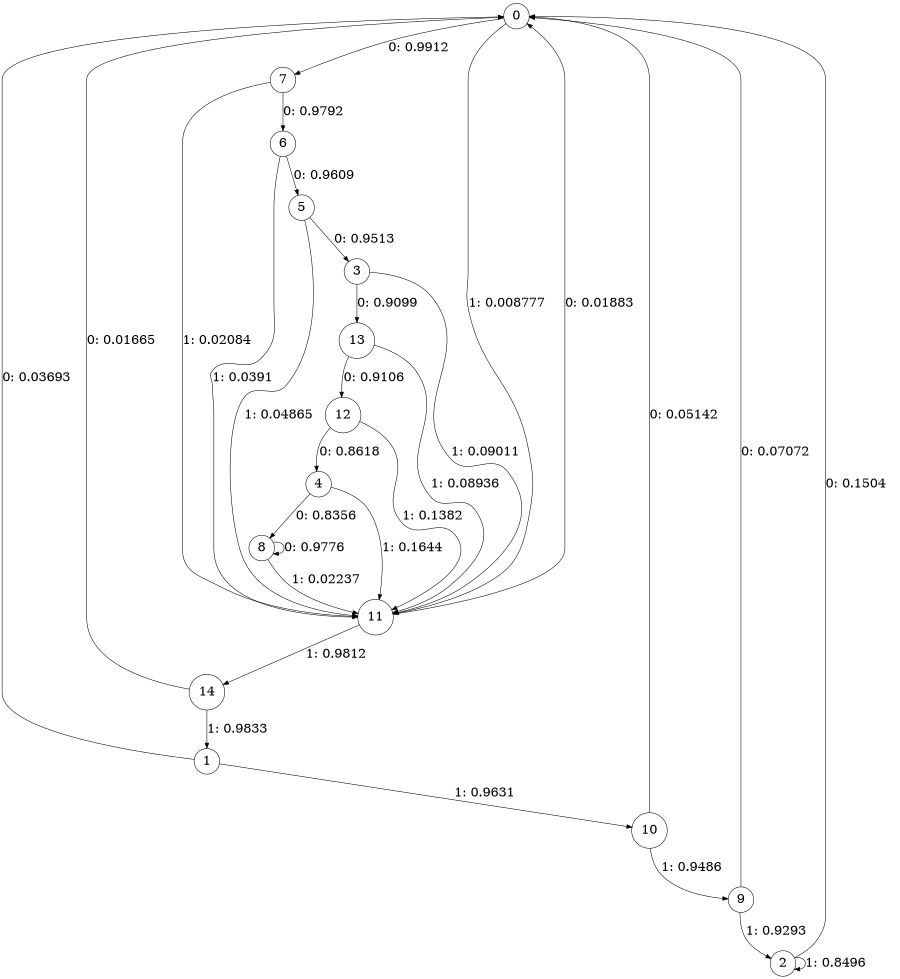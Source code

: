 digraph "ch1_both_grouped_df_L9" {
size = "6,8.5";
ratio = "fill";
node [shape = circle];
node [fontsize = 24];
edge [fontsize = 24];
0 -> 7 [label = "0: 0.9912   "];
0 -> 11 [label = "1: 0.008777  "];
1 -> 0 [label = "0: 0.03693  "];
1 -> 10 [label = "1: 0.9631   "];
2 -> 0 [label = "0: 0.1504   "];
2 -> 2 [label = "1: 0.8496   "];
3 -> 13 [label = "0: 0.9099   "];
3 -> 11 [label = "1: 0.09011  "];
4 -> 8 [label = "0: 0.8356   "];
4 -> 11 [label = "1: 0.1644   "];
5 -> 3 [label = "0: 0.9513   "];
5 -> 11 [label = "1: 0.04865  "];
6 -> 5 [label = "0: 0.9609   "];
6 -> 11 [label = "1: 0.0391   "];
7 -> 6 [label = "0: 0.9792   "];
7 -> 11 [label = "1: 0.02084  "];
8 -> 8 [label = "0: 0.9776   "];
8 -> 11 [label = "1: 0.02237  "];
9 -> 0 [label = "0: 0.07072  "];
9 -> 2 [label = "1: 0.9293   "];
10 -> 0 [label = "0: 0.05142  "];
10 -> 9 [label = "1: 0.9486   "];
11 -> 0 [label = "0: 0.01883  "];
11 -> 14 [label = "1: 0.9812   "];
12 -> 4 [label = "0: 0.8618   "];
12 -> 11 [label = "1: 0.1382   "];
13 -> 12 [label = "0: 0.9106   "];
13 -> 11 [label = "1: 0.08936  "];
14 -> 0 [label = "0: 0.01665  "];
14 -> 1 [label = "1: 0.9833   "];
}